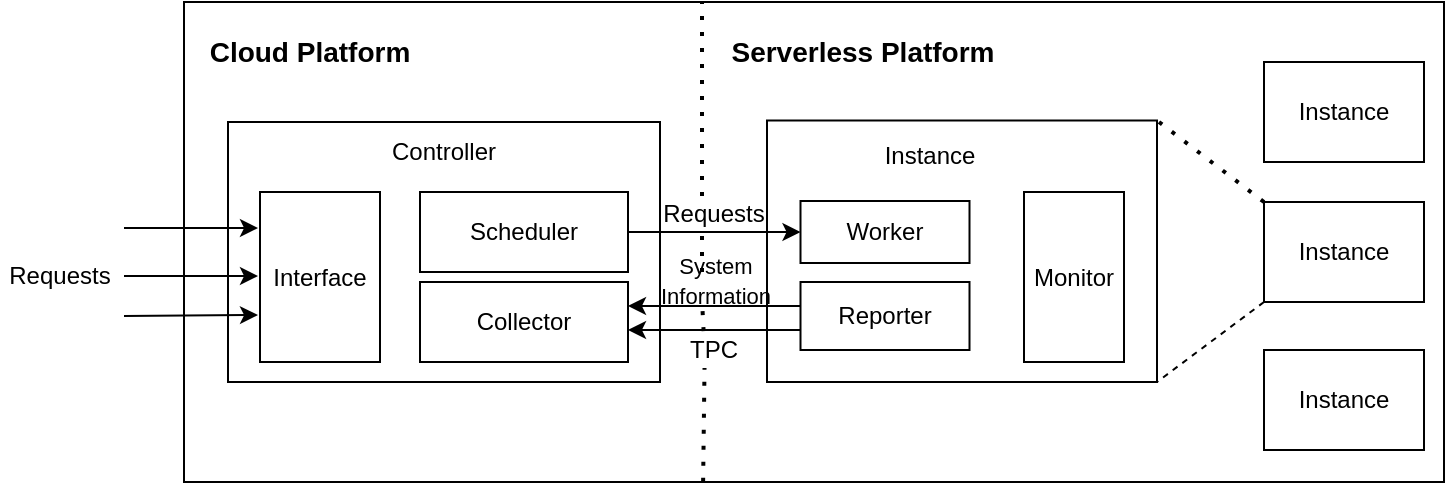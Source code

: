 <mxfile version="26.0.10">
  <diagram name="第 1 页" id="hy0VFrybO5-NnL1Niu4K">
    <mxGraphModel dx="1026" dy="692" grid="1" gridSize="10" guides="1" tooltips="1" connect="1" arrows="1" fold="1" page="1" pageScale="1" pageWidth="827" pageHeight="1169" math="0" shadow="0">
      <root>
        <mxCell id="0" />
        <mxCell id="1" parent="0" />
        <mxCell id="7YnlKx9sh_bpX9zwWhgP-21" value="" style="rounded=0;whiteSpace=wrap;html=1;" parent="1" vertex="1">
          <mxGeometry x="120" y="130" width="630" height="240" as="geometry" />
        </mxCell>
        <mxCell id="_UoD4GMzLwj6I_Kx8Uit-1" value="" style="rounded=0;whiteSpace=wrap;html=1;" parent="1" vertex="1">
          <mxGeometry x="142" y="190" width="216" height="130" as="geometry" />
        </mxCell>
        <mxCell id="LkoQZmi3hmmY3qazOauN-1" value="Interface" style="rounded=0;whiteSpace=wrap;html=1;" parent="1" vertex="1">
          <mxGeometry x="158" y="225" width="60" height="85" as="geometry" />
        </mxCell>
        <mxCell id="7YnlKx9sh_bpX9zwWhgP-1" value="Controller" style="text;strokeColor=none;align=center;fillColor=none;html=1;verticalAlign=middle;whiteSpace=wrap;rounded=0;" parent="1" vertex="1">
          <mxGeometry x="220" y="190" width="60" height="30" as="geometry" />
        </mxCell>
        <mxCell id="7YnlKx9sh_bpX9zwWhgP-3" value="Scheduler" style="rounded=0;whiteSpace=wrap;html=1;" parent="1" vertex="1">
          <mxGeometry x="238" y="225" width="104" height="40" as="geometry" />
        </mxCell>
        <mxCell id="7YnlKx9sh_bpX9zwWhgP-5" value="Collector" style="rounded=0;whiteSpace=wrap;html=1;" parent="1" vertex="1">
          <mxGeometry x="238" y="270" width="104" height="40" as="geometry" />
        </mxCell>
        <mxCell id="7YnlKx9sh_bpX9zwWhgP-10" value="" style="rounded=0;whiteSpace=wrap;html=1;" parent="1" vertex="1">
          <mxGeometry x="411.5" y="189.25" width="195" height="130.75" as="geometry" />
        </mxCell>
        <mxCell id="7YnlKx9sh_bpX9zwWhgP-11" value="Instance" style="text;strokeColor=none;align=center;fillColor=none;html=1;verticalAlign=middle;whiteSpace=wrap;rounded=0;" parent="1" vertex="1">
          <mxGeometry x="463" y="192" width="60" height="30" as="geometry" />
        </mxCell>
        <mxCell id="7YnlKx9sh_bpX9zwWhgP-12" value="Worker" style="rounded=0;whiteSpace=wrap;html=1;" parent="1" vertex="1">
          <mxGeometry x="428.25" y="229.5" width="84.5" height="31" as="geometry" />
        </mxCell>
        <mxCell id="7YnlKx9sh_bpX9zwWhgP-13" value="Reporter" style="rounded=0;whiteSpace=wrap;html=1;" parent="1" vertex="1">
          <mxGeometry x="428.25" y="270" width="84.5" height="34" as="geometry" />
        </mxCell>
        <mxCell id="7YnlKx9sh_bpX9zwWhgP-14" value="Monitor" style="rounded=0;whiteSpace=wrap;html=1;" parent="1" vertex="1">
          <mxGeometry x="540" y="225" width="50" height="85" as="geometry" />
        </mxCell>
        <mxCell id="7YnlKx9sh_bpX9zwWhgP-15" value="Instance" style="rounded=0;whiteSpace=wrap;html=1;" parent="1" vertex="1">
          <mxGeometry x="660" y="160" width="80" height="50" as="geometry" />
        </mxCell>
        <mxCell id="7YnlKx9sh_bpX9zwWhgP-17" value="Instance" style="rounded=0;whiteSpace=wrap;html=1;" parent="1" vertex="1">
          <mxGeometry x="660" y="304" width="80" height="50" as="geometry" />
        </mxCell>
        <mxCell id="7YnlKx9sh_bpX9zwWhgP-18" value="Instance" style="rounded=0;whiteSpace=wrap;html=1;" parent="1" vertex="1">
          <mxGeometry x="660" y="230" width="80" height="50" as="geometry" />
        </mxCell>
        <mxCell id="7YnlKx9sh_bpX9zwWhgP-19" value="" style="endArrow=none;dashed=1;html=1;dashPattern=1 3;strokeWidth=2;rounded=0;exitX=0;exitY=0;exitDx=0;exitDy=0;entryX=1;entryY=0;entryDx=0;entryDy=0;" parent="1" source="7YnlKx9sh_bpX9zwWhgP-18" target="7YnlKx9sh_bpX9zwWhgP-10" edge="1">
          <mxGeometry width="50" height="50" relative="1" as="geometry">
            <mxPoint x="390" y="190" as="sourcePoint" />
            <mxPoint x="440" y="140" as="targetPoint" />
          </mxGeometry>
        </mxCell>
        <mxCell id="7YnlKx9sh_bpX9zwWhgP-20" value="" style="endArrow=none;dashed=1;html=1;rounded=0;exitX=0;exitY=1;exitDx=0;exitDy=0;entryX=1;entryY=1;entryDx=0;entryDy=0;" parent="1" source="7YnlKx9sh_bpX9zwWhgP-18" target="7YnlKx9sh_bpX9zwWhgP-10" edge="1">
          <mxGeometry width="50" height="50" relative="1" as="geometry">
            <mxPoint x="390" y="190" as="sourcePoint" />
            <mxPoint x="440" y="140" as="targetPoint" />
          </mxGeometry>
        </mxCell>
        <mxCell id="7YnlKx9sh_bpX9zwWhgP-22" value="" style="endArrow=none;dashed=1;html=1;dashPattern=1 3;strokeWidth=2;rounded=0;" parent="1" edge="1">
          <mxGeometry width="50" height="50" relative="1" as="geometry">
            <mxPoint x="379" y="265" as="sourcePoint" />
            <mxPoint x="379" y="245" as="targetPoint" />
          </mxGeometry>
        </mxCell>
        <mxCell id="7YnlKx9sh_bpX9zwWhgP-23" value="&lt;b&gt;&lt;font style=&quot;font-size: 14px;&quot;&gt;Cloud Platform&lt;/font&gt;&lt;/b&gt;" style="text;strokeColor=none;align=center;fillColor=none;html=1;verticalAlign=middle;whiteSpace=wrap;rounded=0;" parent="1" vertex="1">
          <mxGeometry x="128" y="140" width="110" height="30" as="geometry" />
        </mxCell>
        <mxCell id="7YnlKx9sh_bpX9zwWhgP-24" value="&lt;b&gt;&lt;font style=&quot;font-size: 14px;&quot;&gt;Serverless Platform&lt;/font&gt;&lt;/b&gt;" style="text;strokeColor=none;align=center;fillColor=none;html=1;verticalAlign=middle;whiteSpace=wrap;rounded=0;" parent="1" vertex="1">
          <mxGeometry x="390" y="140" width="139" height="30" as="geometry" />
        </mxCell>
        <mxCell id="eR3qhUN56USsLKVHNYSe-1" value="" style="endArrow=classic;html=1;rounded=0;entryX=0;entryY=0.25;entryDx=0;entryDy=0;" parent="1" edge="1">
          <mxGeometry width="50" height="50" relative="1" as="geometry">
            <mxPoint x="90" y="243" as="sourcePoint" />
            <mxPoint x="157" y="243" as="targetPoint" />
          </mxGeometry>
        </mxCell>
        <mxCell id="eR3qhUN56USsLKVHNYSe-2" value="" style="endArrow=classic;html=1;rounded=0;entryX=0;entryY=0.25;entryDx=0;entryDy=0;" parent="1" edge="1">
          <mxGeometry width="50" height="50" relative="1" as="geometry">
            <mxPoint x="90" y="267" as="sourcePoint" />
            <mxPoint x="157" y="267" as="targetPoint" />
          </mxGeometry>
        </mxCell>
        <mxCell id="eR3qhUN56USsLKVHNYSe-3" value="" style="endArrow=classic;html=1;rounded=0;entryX=0;entryY=0.25;entryDx=0;entryDy=0;" parent="1" edge="1">
          <mxGeometry width="50" height="50" relative="1" as="geometry">
            <mxPoint x="90" y="287" as="sourcePoint" />
            <mxPoint x="157" y="286.5" as="targetPoint" />
          </mxGeometry>
        </mxCell>
        <mxCell id="eR3qhUN56USsLKVHNYSe-4" value="Requests" style="text;strokeColor=none;align=center;fillColor=none;html=1;verticalAlign=middle;whiteSpace=wrap;rounded=0;" parent="1" vertex="1">
          <mxGeometry x="28" y="251.5" width="60" height="30" as="geometry" />
        </mxCell>
        <mxCell id="eR3qhUN56USsLKVHNYSe-5" value="" style="endArrow=classic;html=1;rounded=0;entryX=1;entryY=0.25;entryDx=0;entryDy=0;" parent="1" edge="1">
          <mxGeometry width="50" height="50" relative="1" as="geometry">
            <mxPoint x="428" y="282" as="sourcePoint" />
            <mxPoint x="342" y="282" as="targetPoint" />
          </mxGeometry>
        </mxCell>
        <mxCell id="eR3qhUN56USsLKVHNYSe-7" value="" style="endArrow=classic;html=1;rounded=0;entryX=1;entryY=0.25;entryDx=0;entryDy=0;" parent="1" edge="1">
          <mxGeometry width="50" height="50" relative="1" as="geometry">
            <mxPoint x="428" y="294" as="sourcePoint" />
            <mxPoint x="342" y="294" as="targetPoint" />
          </mxGeometry>
        </mxCell>
        <mxCell id="eR3qhUN56USsLKVHNYSe-8" value="&lt;font style=&quot;font-size: 11px;&quot;&gt;System Information&lt;/font&gt;" style="text;strokeColor=none;align=center;fillColor=none;html=1;verticalAlign=middle;whiteSpace=wrap;rounded=0;" parent="1" vertex="1">
          <mxGeometry x="355.5" y="254" width="60" height="30" as="geometry" />
        </mxCell>
        <mxCell id="eR3qhUN56USsLKVHNYSe-10" value="TPC" style="text;strokeColor=none;align=center;fillColor=none;html=1;verticalAlign=middle;whiteSpace=wrap;rounded=0;" parent="1" vertex="1">
          <mxGeometry x="355" y="288" width="60" height="31" as="geometry" />
        </mxCell>
        <mxCell id="eR3qhUN56USsLKVHNYSe-14" value="" style="endArrow=none;dashed=1;html=1;dashPattern=1 3;strokeWidth=2;rounded=0;exitX=0.412;exitY=1.016;exitDx=0;exitDy=0;exitPerimeter=0;entryX=0.421;entryY=0.934;entryDx=0;entryDy=0;entryPerimeter=0;" parent="1" edge="1">
          <mxGeometry width="50" height="50" relative="1" as="geometry">
            <mxPoint x="379.56" y="369.84" as="sourcePoint" />
            <mxPoint x="380.26" y="312.954" as="targetPoint" />
          </mxGeometry>
        </mxCell>
        <mxCell id="eR3qhUN56USsLKVHNYSe-19" value="" style="endArrow=none;dashed=1;html=1;dashPattern=1 3;strokeWidth=2;rounded=0;exitX=0.412;exitY=1.009;exitDx=0;exitDy=0;exitPerimeter=0;" parent="1" edge="1">
          <mxGeometry width="50" height="50" relative="1" as="geometry">
            <mxPoint x="379.8" y="294.52" as="sourcePoint" />
            <mxPoint x="379" y="279" as="targetPoint" />
          </mxGeometry>
        </mxCell>
        <mxCell id="eR3qhUN56USsLKVHNYSe-20" value="" style="endArrow=classic;html=1;rounded=0;exitX=1;exitY=0.5;exitDx=0;exitDy=0;entryX=0;entryY=0.5;entryDx=0;entryDy=0;" parent="1" source="7YnlKx9sh_bpX9zwWhgP-3" target="7YnlKx9sh_bpX9zwWhgP-12" edge="1">
          <mxGeometry width="50" height="50" relative="1" as="geometry">
            <mxPoint x="390" y="290" as="sourcePoint" />
            <mxPoint x="420" y="245" as="targetPoint" />
          </mxGeometry>
        </mxCell>
        <mxCell id="eR3qhUN56USsLKVHNYSe-21" value="Requests" style="text;strokeColor=none;align=center;fillColor=none;html=1;verticalAlign=middle;whiteSpace=wrap;rounded=0;" parent="1" vertex="1">
          <mxGeometry x="355" y="221" width="60" height="30" as="geometry" />
        </mxCell>
        <mxCell id="eR3qhUN56USsLKVHNYSe-22" value="" style="endArrow=none;dashed=1;html=1;dashPattern=1 3;strokeWidth=2;rounded=0;exitX=0.5;exitY=0;exitDx=0;exitDy=0;" parent="1" edge="1">
          <mxGeometry width="50" height="50" relative="1" as="geometry">
            <mxPoint x="379" y="227" as="sourcePoint" />
            <mxPoint x="379" y="130" as="targetPoint" />
          </mxGeometry>
        </mxCell>
      </root>
    </mxGraphModel>
  </diagram>
</mxfile>

